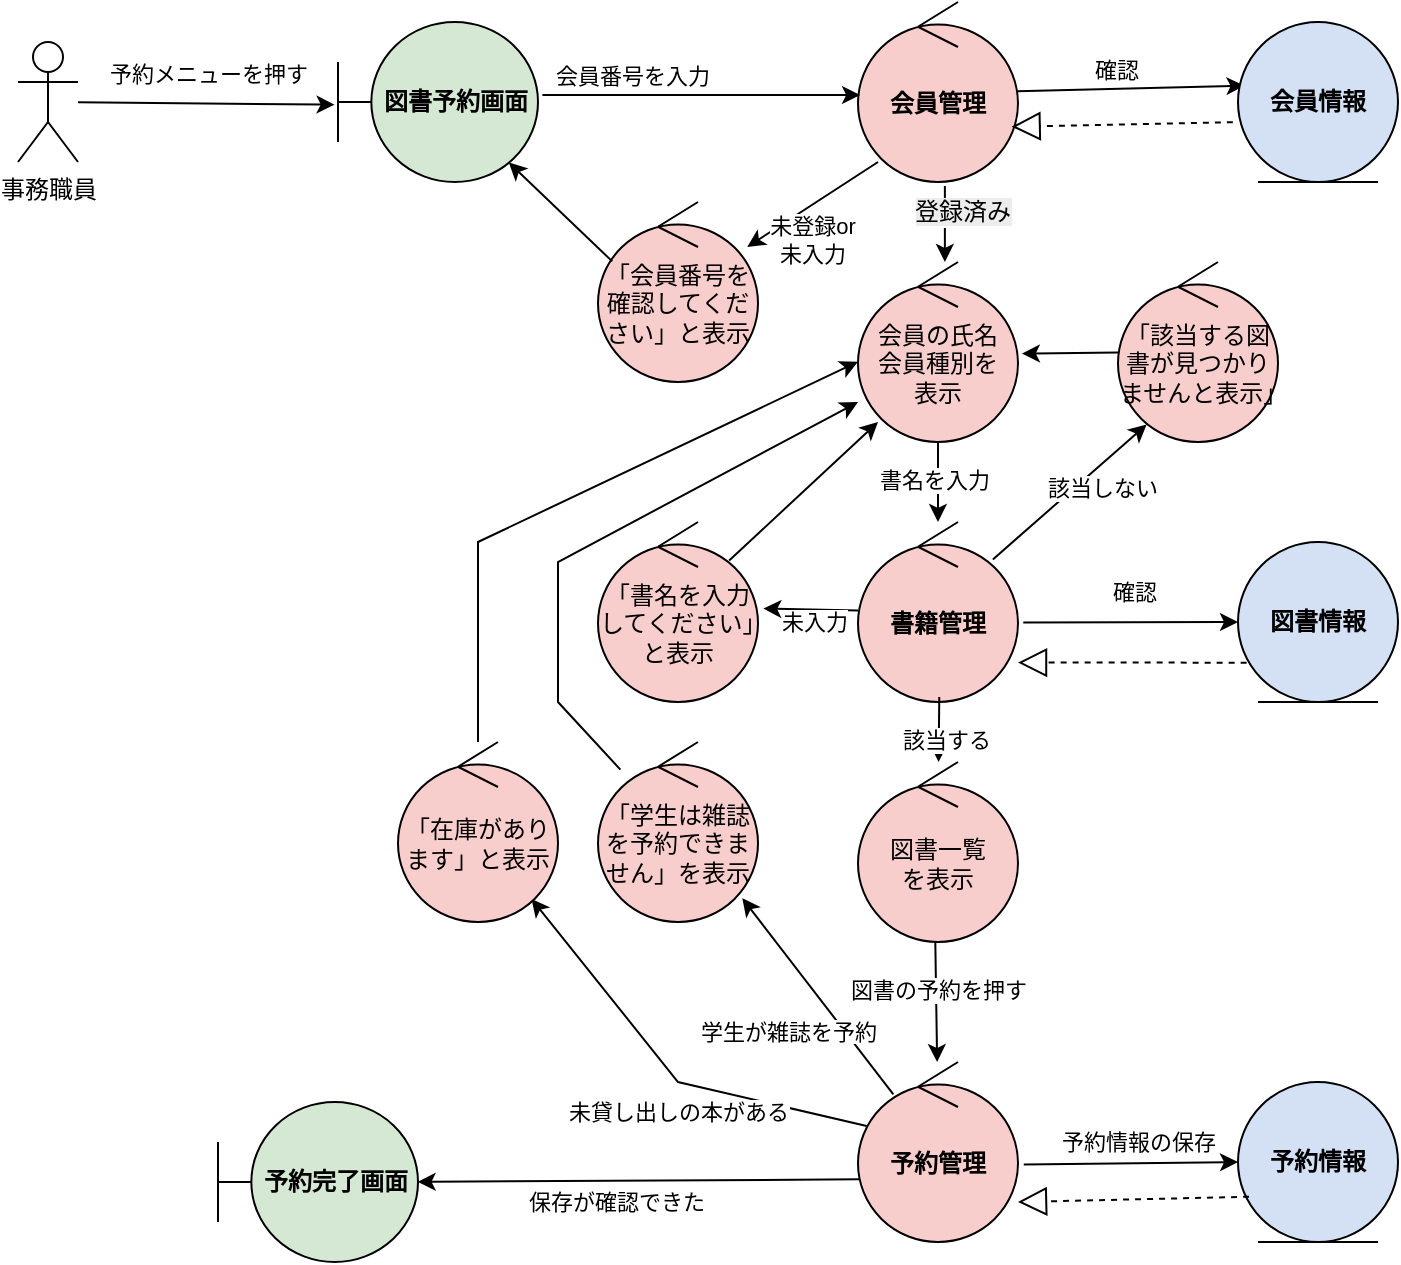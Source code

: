 <mxfile version="28.1.2">
  <diagram id="rwJtL-r9LXmEdRRuKoTJ" name="ページ1">
    <mxGraphModel dx="1464" dy="1906" grid="1" gridSize="10" guides="1" tooltips="1" connect="1" arrows="1" fold="1" page="1" pageScale="1" pageWidth="827" pageHeight="1169" math="0" shadow="0">
      <root>
        <mxCell id="0" />
        <mxCell id="1" parent="0" />
        <mxCell id="wmisGIE3uygCkkXU4CRx-2" value="事務職員" style="shape=umlActor;verticalLabelPosition=bottom;verticalAlign=top;html=1;" vertex="1" parent="1">
          <mxGeometry x="100" y="-310" width="30" height="60" as="geometry" />
        </mxCell>
        <mxCell id="wmisGIE3uygCkkXU4CRx-5" value="&lt;b&gt;図書予約画面&lt;/b&gt;" style="shape=umlBoundary;whiteSpace=wrap;html=1;fillColor=#D5E8D4;" vertex="1" parent="1">
          <mxGeometry x="260" y="-320" width="100" height="80" as="geometry" />
        </mxCell>
        <mxCell id="wmisGIE3uygCkkXU4CRx-8" style="edgeStyle=none;rounded=0;orthogonalLoop=1;jettySize=auto;html=1;entryX=-0.017;entryY=0.517;entryDx=0;entryDy=0;entryPerimeter=0;" edge="1" parent="1" source="wmisGIE3uygCkkXU4CRx-2" target="wmisGIE3uygCkkXU4CRx-5">
          <mxGeometry relative="1" as="geometry" />
        </mxCell>
        <mxCell id="wmisGIE3uygCkkXU4CRx-9" value="予約メニューを押す" style="edgeLabel;html=1;align=center;verticalAlign=middle;resizable=0;points=[];" vertex="1" connectable="0" parent="wmisGIE3uygCkkXU4CRx-8">
          <mxGeometry x="-0.033" y="2" relative="1" as="geometry">
            <mxPoint x="3" y="-13" as="offset" />
          </mxGeometry>
        </mxCell>
        <mxCell id="wmisGIE3uygCkkXU4CRx-10" value="&lt;div&gt;&lt;span style=&quot;background-color: transparent; color: light-dark(rgb(0, 0, 0), rgb(255, 255, 255));&quot;&gt;会員の氏名&lt;/span&gt;&lt;/div&gt;&lt;div&gt;会員種別を&lt;/div&gt;&lt;div&gt;表示&lt;/div&gt;" style="ellipse;shape=umlControl;whiteSpace=wrap;html=1;fillColor=#F8CECC;" vertex="1" parent="1">
          <mxGeometry x="520" y="-200" width="80" height="90" as="geometry" />
        </mxCell>
        <mxCell id="wmisGIE3uygCkkXU4CRx-11" style="edgeStyle=none;rounded=0;orthogonalLoop=1;jettySize=auto;html=1;entryX=0.041;entryY=0.398;entryDx=0;entryDy=0;exitX=0.996;exitY=0.496;exitDx=0;exitDy=0;exitPerimeter=0;entryPerimeter=0;" edge="1" parent="1" source="wmisGIE3uygCkkXU4CRx-21" target="wmisGIE3uygCkkXU4CRx-13">
          <mxGeometry relative="1" as="geometry">
            <mxPoint x="440" y="120" as="sourcePoint" />
            <mxPoint x="500" y="119.5" as="targetPoint" />
          </mxGeometry>
        </mxCell>
        <mxCell id="wmisGIE3uygCkkXU4CRx-12" value="確認" style="edgeLabel;html=1;align=center;verticalAlign=middle;resizable=0;points=[];" vertex="1" connectable="0" parent="wmisGIE3uygCkkXU4CRx-11">
          <mxGeometry x="-0.311" y="-1" relative="1" as="geometry">
            <mxPoint x="10" y="-11" as="offset" />
          </mxGeometry>
        </mxCell>
        <mxCell id="wmisGIE3uygCkkXU4CRx-17" style="edgeStyle=none;rounded=0;orthogonalLoop=1;jettySize=auto;html=1;" edge="1" parent="1" target="wmisGIE3uygCkkXU4CRx-20">
          <mxGeometry relative="1" as="geometry">
            <mxPoint x="640" y="270" as="targetPoint" />
            <mxPoint x="530" y="-250" as="sourcePoint" />
          </mxGeometry>
        </mxCell>
        <mxCell id="wmisGIE3uygCkkXU4CRx-19" value="未登録or&lt;div&gt;未入力&lt;/div&gt;" style="edgeLabel;html=1;align=center;verticalAlign=middle;resizable=0;points=[];" vertex="1" connectable="0" parent="wmisGIE3uygCkkXU4CRx-17">
          <mxGeometry x="-0.231" y="1" relative="1" as="geometry">
            <mxPoint x="-9" y="22" as="offset" />
          </mxGeometry>
        </mxCell>
        <mxCell id="wmisGIE3uygCkkXU4CRx-13" value="&lt;b&gt;会員情報&lt;/b&gt;" style="ellipse;shape=umlEntity;whiteSpace=wrap;html=1;fillColor=#D4E1F5;" vertex="1" parent="1">
          <mxGeometry x="710" y="-320" width="80" height="80" as="geometry" />
        </mxCell>
        <mxCell id="wmisGIE3uygCkkXU4CRx-15" style="edgeStyle=none;rounded=0;orthogonalLoop=1;jettySize=auto;html=1;entryX=0.543;entryY=0;entryDx=0;entryDy=0;entryPerimeter=0;exitX=0.543;exitY=1.022;exitDx=0;exitDy=0;exitPerimeter=0;" edge="1" parent="1" source="wmisGIE3uygCkkXU4CRx-21" target="wmisGIE3uygCkkXU4CRx-10">
          <mxGeometry relative="1" as="geometry" />
        </mxCell>
        <mxCell id="wmisGIE3uygCkkXU4CRx-18" value="&lt;span style=&quot;font-size: 12px; background-color: rgb(236, 236, 236);&quot;&gt;登録済み&lt;/span&gt;" style="edgeLabel;html=1;align=center;verticalAlign=middle;resizable=0;points=[];" vertex="1" connectable="0" parent="wmisGIE3uygCkkXU4CRx-15">
          <mxGeometry x="-0.015" y="-2" relative="1" as="geometry">
            <mxPoint x="10" y="-6" as="offset" />
          </mxGeometry>
        </mxCell>
        <mxCell id="wmisGIE3uygCkkXU4CRx-20" value="「会員番号を&lt;div&gt;確認してください」と表示&lt;/div&gt;" style="ellipse;shape=umlControl;whiteSpace=wrap;html=1;fillColor=#F8CECC;" vertex="1" parent="1">
          <mxGeometry x="390" y="-230" width="80" height="90" as="geometry" />
        </mxCell>
        <mxCell id="wmisGIE3uygCkkXU4CRx-21" value="&lt;b&gt;会員管理&lt;/b&gt;" style="ellipse;shape=umlControl;whiteSpace=wrap;html=1;fillColor=#F8CECC;" vertex="1" parent="1">
          <mxGeometry x="520" y="-330" width="80" height="90" as="geometry" />
        </mxCell>
        <mxCell id="wmisGIE3uygCkkXU4CRx-22" style="edgeStyle=none;rounded=0;orthogonalLoop=1;jettySize=auto;html=1;exitX=1.022;exitY=0.457;exitDx=0;exitDy=0;exitPerimeter=0;entryX=0.013;entryY=0.517;entryDx=0;entryDy=0;entryPerimeter=0;" edge="1" parent="1" source="wmisGIE3uygCkkXU4CRx-5" target="wmisGIE3uygCkkXU4CRx-21">
          <mxGeometry relative="1" as="geometry">
            <mxPoint x="260" y="180" as="sourcePoint" />
            <mxPoint x="370" y="118" as="targetPoint" />
            <Array as="points" />
          </mxGeometry>
        </mxCell>
        <mxCell id="wmisGIE3uygCkkXU4CRx-23" value="会員番号を入力" style="edgeLabel;html=1;align=center;verticalAlign=middle;resizable=0;points=[];" vertex="1" connectable="0" parent="wmisGIE3uygCkkXU4CRx-22">
          <mxGeometry x="-0.311" y="-1" relative="1" as="geometry">
            <mxPoint x="-10" y="-11" as="offset" />
          </mxGeometry>
        </mxCell>
        <mxCell id="wmisGIE3uygCkkXU4CRx-24" value="&lt;b&gt;予約完了画面&lt;/b&gt;" style="shape=umlBoundary;whiteSpace=wrap;html=1;fillColor=#D5E8D4;" vertex="1" parent="1">
          <mxGeometry x="200" y="220" width="100" height="80" as="geometry" />
        </mxCell>
        <mxCell id="wmisGIE3uygCkkXU4CRx-25" value="&lt;b&gt;予約情報&lt;/b&gt;" style="ellipse;shape=umlEntity;whiteSpace=wrap;html=1;fillColor=#D4E1F5;" vertex="1" parent="1">
          <mxGeometry x="710" y="210" width="80" height="80" as="geometry" />
        </mxCell>
        <mxCell id="wmisGIE3uygCkkXU4CRx-33" style="edgeStyle=none;rounded=0;orthogonalLoop=1;jettySize=auto;html=1;entryX=0;entryY=0.5;entryDx=0;entryDy=0;exitX=1.033;exitY=0.559;exitDx=0;exitDy=0;exitPerimeter=0;" edge="1" parent="1" source="wmisGIE3uygCkkXU4CRx-26" target="wmisGIE3uygCkkXU4CRx-28">
          <mxGeometry relative="1" as="geometry">
            <mxPoint x="600" y="-35" as="sourcePoint" />
          </mxGeometry>
        </mxCell>
        <mxCell id="wmisGIE3uygCkkXU4CRx-34" value="確認" style="edgeLabel;html=1;align=center;verticalAlign=middle;resizable=0;points=[];" vertex="1" connectable="0" parent="wmisGIE3uygCkkXU4CRx-33">
          <mxGeometry x="-0.208" y="1" relative="1" as="geometry">
            <mxPoint x="13" y="-14" as="offset" />
          </mxGeometry>
        </mxCell>
        <mxCell id="wmisGIE3uygCkkXU4CRx-43" style="edgeStyle=none;rounded=0;orthogonalLoop=1;jettySize=auto;html=1;entryX=1.033;entryY=0.481;entryDx=0;entryDy=0;entryPerimeter=0;" edge="1" parent="1" source="wmisGIE3uygCkkXU4CRx-26" target="wmisGIE3uygCkkXU4CRx-42">
          <mxGeometry relative="1" as="geometry" />
        </mxCell>
        <mxCell id="wmisGIE3uygCkkXU4CRx-44" value="未入力" style="edgeLabel;html=1;align=center;verticalAlign=middle;resizable=0;points=[];" vertex="1" connectable="0" parent="wmisGIE3uygCkkXU4CRx-43">
          <mxGeometry x="-0.27" y="-3" relative="1" as="geometry">
            <mxPoint x="-5" y="9" as="offset" />
          </mxGeometry>
        </mxCell>
        <mxCell id="wmisGIE3uygCkkXU4CRx-26" value="&lt;b&gt;書籍管理&lt;/b&gt;" style="ellipse;shape=umlControl;whiteSpace=wrap;html=1;fillColor=#F8CECC;" vertex="1" parent="1">
          <mxGeometry x="520" y="-70" width="80" height="90" as="geometry" />
        </mxCell>
        <mxCell id="wmisGIE3uygCkkXU4CRx-62" style="edgeStyle=none;rounded=0;orthogonalLoop=1;jettySize=auto;html=1;exitX=0.054;exitY=0.356;exitDx=0;exitDy=0;exitPerimeter=0;" edge="1" parent="1" source="wmisGIE3uygCkkXU4CRx-27" target="wmisGIE3uygCkkXU4CRx-60">
          <mxGeometry relative="1" as="geometry">
            <Array as="points">
              <mxPoint x="430" y="210" />
            </Array>
          </mxGeometry>
        </mxCell>
        <mxCell id="wmisGIE3uygCkkXU4CRx-27" value="&lt;b&gt;予約管理&lt;/b&gt;" style="ellipse;shape=umlControl;whiteSpace=wrap;html=1;fillColor=#F8CECC;" vertex="1" parent="1">
          <mxGeometry x="520" y="200" width="80" height="90" as="geometry" />
        </mxCell>
        <mxCell id="wmisGIE3uygCkkXU4CRx-28" value="&lt;b&gt;図書情報&lt;/b&gt;" style="ellipse;shape=umlEntity;whiteSpace=wrap;html=1;fillColor=#D4E1F5;" vertex="1" parent="1">
          <mxGeometry x="710" y="-60" width="80" height="80" as="geometry" />
        </mxCell>
        <mxCell id="wmisGIE3uygCkkXU4CRx-29" style="edgeStyle=none;rounded=0;orthogonalLoop=1;jettySize=auto;html=1;" edge="1" parent="1" source="wmisGIE3uygCkkXU4CRx-10" target="wmisGIE3uygCkkXU4CRx-26">
          <mxGeometry relative="1" as="geometry" />
        </mxCell>
        <mxCell id="wmisGIE3uygCkkXU4CRx-73" value="書名を入力" style="edgeLabel;html=1;align=center;verticalAlign=middle;resizable=0;points=[];" vertex="1" connectable="0" parent="wmisGIE3uygCkkXU4CRx-29">
          <mxGeometry x="-0.045" y="-2" relative="1" as="geometry">
            <mxPoint as="offset" />
          </mxGeometry>
        </mxCell>
        <mxCell id="wmisGIE3uygCkkXU4CRx-30" style="edgeStyle=none;rounded=0;orthogonalLoop=1;jettySize=auto;html=1;exitX=0.089;exitY=0.33;exitDx=0;exitDy=0;exitPerimeter=0;entryX=0.854;entryY=0.878;entryDx=0;entryDy=0;entryPerimeter=0;" edge="1" parent="1" source="wmisGIE3uygCkkXU4CRx-20" target="wmisGIE3uygCkkXU4CRx-5">
          <mxGeometry relative="1" as="geometry">
            <mxPoint x="370" y="-155" as="sourcePoint" />
          </mxGeometry>
        </mxCell>
        <mxCell id="wmisGIE3uygCkkXU4CRx-35" style="edgeStyle=none;rounded=0;orthogonalLoop=1;jettySize=auto;html=1;entryX=0;entryY=0.5;entryDx=0;entryDy=0;exitX=1.036;exitY=0.57;exitDx=0;exitDy=0;exitPerimeter=0;" edge="1" parent="1" source="wmisGIE3uygCkkXU4CRx-27" target="wmisGIE3uygCkkXU4CRx-25">
          <mxGeometry relative="1" as="geometry">
            <mxPoint x="600" y="320" as="sourcePoint" />
            <mxPoint x="516" y="310" as="targetPoint" />
          </mxGeometry>
        </mxCell>
        <mxCell id="wmisGIE3uygCkkXU4CRx-64" value="予約情報の保存" style="edgeLabel;html=1;align=center;verticalAlign=middle;resizable=0;points=[];" vertex="1" connectable="0" parent="wmisGIE3uygCkkXU4CRx-35">
          <mxGeometry x="-0.037" y="1" relative="1" as="geometry">
            <mxPoint x="5" y="-10" as="offset" />
          </mxGeometry>
        </mxCell>
        <mxCell id="wmisGIE3uygCkkXU4CRx-46" style="edgeStyle=none;rounded=0;orthogonalLoop=1;jettySize=auto;html=1;exitX=0.483;exitY=0.99;exitDx=0;exitDy=0;exitPerimeter=0;" edge="1" parent="1" source="wmisGIE3uygCkkXU4CRx-37" target="wmisGIE3uygCkkXU4CRx-27">
          <mxGeometry relative="1" as="geometry">
            <mxPoint x="280" y="135" as="targetPoint" />
            <Array as="points" />
          </mxGeometry>
        </mxCell>
        <mxCell id="wmisGIE3uygCkkXU4CRx-74" value="図書の予約を押す" style="edgeLabel;html=1;align=center;verticalAlign=middle;resizable=0;points=[];" vertex="1" connectable="0" parent="wmisGIE3uygCkkXU4CRx-46">
          <mxGeometry x="-0.224" y="3" relative="1" as="geometry">
            <mxPoint x="-2" y="1" as="offset" />
          </mxGeometry>
        </mxCell>
        <mxCell id="wmisGIE3uygCkkXU4CRx-37" value="図書一覧&lt;div&gt;を表示&lt;/div&gt;" style="ellipse;shape=umlControl;whiteSpace=wrap;html=1;fillColor=#F8CECC;" vertex="1" parent="1">
          <mxGeometry x="520" y="50" width="80" height="90" as="geometry" />
        </mxCell>
        <mxCell id="wmisGIE3uygCkkXU4CRx-39" style="edgeStyle=none;rounded=0;orthogonalLoop=1;jettySize=auto;html=1;exitX=0.508;exitY=0.972;exitDx=0;exitDy=0;exitPerimeter=0;" edge="1" parent="1" source="wmisGIE3uygCkkXU4CRx-26" target="wmisGIE3uygCkkXU4CRx-37">
          <mxGeometry relative="1" as="geometry">
            <mxPoint x="430" y="220" as="sourcePoint" />
          </mxGeometry>
        </mxCell>
        <mxCell id="wmisGIE3uygCkkXU4CRx-54" value="該当する" style="edgeLabel;html=1;align=center;verticalAlign=middle;resizable=0;points=[];" vertex="1" connectable="0" parent="wmisGIE3uygCkkXU4CRx-39">
          <mxGeometry x="0.326" y="3" relative="1" as="geometry">
            <mxPoint as="offset" />
          </mxGeometry>
        </mxCell>
        <mxCell id="wmisGIE3uygCkkXU4CRx-42" value="「書名を入力してください」&lt;div&gt;と表示&lt;/div&gt;" style="ellipse;shape=umlControl;whiteSpace=wrap;html=1;fillColor=#F8CECC;" vertex="1" parent="1">
          <mxGeometry x="390" y="-70" width="80" height="90" as="geometry" />
        </mxCell>
        <mxCell id="wmisGIE3uygCkkXU4CRx-47" value="" style="endArrow=block;dashed=1;endFill=0;endSize=12;html=1;rounded=0;exitX=-0.032;exitY=0.626;exitDx=0;exitDy=0;entryX=0.96;entryY=0.693;entryDx=0;entryDy=0;entryPerimeter=0;exitPerimeter=0;" edge="1" parent="1" source="wmisGIE3uygCkkXU4CRx-13" target="wmisGIE3uygCkkXU4CRx-21">
          <mxGeometry width="160" relative="1" as="geometry">
            <mxPoint x="420" y="39.33" as="sourcePoint" />
            <mxPoint x="470" y="-150" as="targetPoint" />
          </mxGeometry>
        </mxCell>
        <mxCell id="wmisGIE3uygCkkXU4CRx-50" value="「該当する図書が見つかりませんと表示」" style="ellipse;shape=umlControl;whiteSpace=wrap;html=1;fillColor=#F8CECC;" vertex="1" parent="1">
          <mxGeometry x="650" y="-200" width="80" height="90" as="geometry" />
        </mxCell>
        <mxCell id="wmisGIE3uygCkkXU4CRx-52" style="edgeStyle=none;rounded=0;orthogonalLoop=1;jettySize=auto;html=1;exitX=0.843;exitY=0.208;exitDx=0;exitDy=0;exitPerimeter=0;entryX=0.179;entryY=0.903;entryDx=0;entryDy=0;entryPerimeter=0;" edge="1" parent="1" source="wmisGIE3uygCkkXU4CRx-26" target="wmisGIE3uygCkkXU4CRx-50">
          <mxGeometry relative="1" as="geometry">
            <mxPoint x="710" y="-110" as="targetPoint" />
          </mxGeometry>
        </mxCell>
        <mxCell id="wmisGIE3uygCkkXU4CRx-53" value="該当しない" style="edgeLabel;html=1;align=center;verticalAlign=middle;resizable=0;points=[];" vertex="1" connectable="0" parent="wmisGIE3uygCkkXU4CRx-52">
          <mxGeometry x="0.162" y="1" relative="1" as="geometry">
            <mxPoint x="10" y="4" as="offset" />
          </mxGeometry>
        </mxCell>
        <mxCell id="wmisGIE3uygCkkXU4CRx-56" value="" style="endArrow=block;dashed=1;endFill=0;endSize=12;html=1;rounded=0;exitX=0.069;exitY=0.717;exitDx=0;exitDy=0;exitPerimeter=0;entryX=1;entryY=0.778;entryDx=0;entryDy=0;entryPerimeter=0;" edge="1" parent="1" source="wmisGIE3uygCkkXU4CRx-25" target="wmisGIE3uygCkkXU4CRx-27">
          <mxGeometry width="160" relative="1" as="geometry">
            <mxPoint x="577" y="530" as="sourcePoint" />
            <mxPoint x="600" y="337" as="targetPoint" />
          </mxGeometry>
        </mxCell>
        <mxCell id="wmisGIE3uygCkkXU4CRx-84" style="edgeStyle=none;rounded=0;orthogonalLoop=1;jettySize=auto;html=1;entryX=0;entryY=0.778;entryDx=0;entryDy=0;entryPerimeter=0;" edge="1" parent="1" source="wmisGIE3uygCkkXU4CRx-59" target="wmisGIE3uygCkkXU4CRx-10">
          <mxGeometry relative="1" as="geometry">
            <mxPoint x="380" y="-110" as="targetPoint" />
            <Array as="points">
              <mxPoint x="370" y="20" />
              <mxPoint x="370" y="-50" />
            </Array>
          </mxGeometry>
        </mxCell>
        <mxCell id="wmisGIE3uygCkkXU4CRx-59" value="「学生は雑誌を予約できません」を表示" style="ellipse;shape=umlControl;whiteSpace=wrap;html=1;fillColor=#F8CECC;" vertex="1" parent="1">
          <mxGeometry x="390" y="40" width="80" height="90" as="geometry" />
        </mxCell>
        <mxCell id="wmisGIE3uygCkkXU4CRx-86" style="edgeStyle=none;rounded=0;orthogonalLoop=1;jettySize=auto;html=1;entryX=0;entryY=0.554;entryDx=0;entryDy=0;entryPerimeter=0;" edge="1" parent="1" source="wmisGIE3uygCkkXU4CRx-60" target="wmisGIE3uygCkkXU4CRx-10">
          <mxGeometry relative="1" as="geometry">
            <mxPoint x="380" y="-120" as="targetPoint" />
            <Array as="points">
              <mxPoint x="330" y="-60" />
            </Array>
          </mxGeometry>
        </mxCell>
        <mxCell id="wmisGIE3uygCkkXU4CRx-60" value="「在庫があります」と表示" style="ellipse;shape=umlControl;whiteSpace=wrap;html=1;fillColor=#F8CECC;" vertex="1" parent="1">
          <mxGeometry x="290" y="40" width="80" height="90" as="geometry" />
        </mxCell>
        <mxCell id="wmisGIE3uygCkkXU4CRx-61" style="edgeStyle=none;rounded=0;orthogonalLoop=1;jettySize=auto;html=1;entryX=0.902;entryY=0.868;entryDx=0;entryDy=0;entryPerimeter=0;exitX=0.221;exitY=0.18;exitDx=0;exitDy=0;exitPerimeter=0;" edge="1" parent="1" source="wmisGIE3uygCkkXU4CRx-27" target="wmisGIE3uygCkkXU4CRx-59">
          <mxGeometry relative="1" as="geometry" />
        </mxCell>
        <mxCell id="wmisGIE3uygCkkXU4CRx-70" style="edgeStyle=none;rounded=0;orthogonalLoop=1;jettySize=auto;html=1;entryX=0.998;entryY=0.499;entryDx=0;entryDy=0;entryPerimeter=0;exitX=0.013;exitY=0.652;exitDx=0;exitDy=0;exitPerimeter=0;" edge="1" parent="1" source="wmisGIE3uygCkkXU4CRx-27" target="wmisGIE3uygCkkXU4CRx-24">
          <mxGeometry relative="1" as="geometry">
            <Array as="points" />
          </mxGeometry>
        </mxCell>
        <mxCell id="wmisGIE3uygCkkXU4CRx-71" value="保存が確認できた" style="edgeLabel;html=1;align=center;verticalAlign=middle;resizable=0;points=[];rotation=0;" vertex="1" connectable="0" parent="wmisGIE3uygCkkXU4CRx-70">
          <mxGeometry x="-0.048" y="-2" relative="1" as="geometry">
            <mxPoint x="-17" y="12" as="offset" />
          </mxGeometry>
        </mxCell>
        <mxCell id="wmisGIE3uygCkkXU4CRx-75" value="&lt;span style=&quot;font-size: 11px; background-color: rgb(255, 255, 255);&quot;&gt;未貸し出しの本がある&lt;/span&gt;" style="text;html=1;align=center;verticalAlign=middle;resizable=0;points=[];autosize=1;strokeColor=none;fillColor=none;" vertex="1" parent="1">
          <mxGeometry x="365" y="210" width="130" height="30" as="geometry" />
        </mxCell>
        <mxCell id="wmisGIE3uygCkkXU4CRx-77" value="&lt;span style=&quot;font-size: 11px; background-color: rgb(255, 255, 255);&quot;&gt;学生が雑誌を予約&lt;/span&gt;" style="text;html=1;align=center;verticalAlign=middle;resizable=0;points=[];autosize=1;strokeColor=none;fillColor=none;" vertex="1" parent="1">
          <mxGeometry x="430" y="170" width="110" height="30" as="geometry" />
        </mxCell>
        <mxCell id="wmisGIE3uygCkkXU4CRx-79" style="edgeStyle=none;rounded=0;orthogonalLoop=1;jettySize=auto;html=1;entryX=0.125;entryY=0.889;entryDx=0;entryDy=0;entryPerimeter=0;exitX=0.82;exitY=0.214;exitDx=0;exitDy=0;exitPerimeter=0;" edge="1" parent="1" source="wmisGIE3uygCkkXU4CRx-42" target="wmisGIE3uygCkkXU4CRx-10">
          <mxGeometry relative="1" as="geometry" />
        </mxCell>
        <mxCell id="wmisGIE3uygCkkXU4CRx-80" style="edgeStyle=none;rounded=0;orthogonalLoop=1;jettySize=auto;html=1;entryX=1.024;entryY=0.509;entryDx=0;entryDy=0;entryPerimeter=0;" edge="1" parent="1" source="wmisGIE3uygCkkXU4CRx-50" target="wmisGIE3uygCkkXU4CRx-10">
          <mxGeometry relative="1" as="geometry" />
        </mxCell>
        <mxCell id="wmisGIE3uygCkkXU4CRx-88" value="" style="endArrow=block;dashed=1;endFill=0;endSize=12;html=1;rounded=0;exitX=0.054;exitY=0.754;exitDx=0;exitDy=0;exitPerimeter=0;entryX=1;entryY=0.781;entryDx=0;entryDy=0;entryPerimeter=0;" edge="1" parent="1" source="wmisGIE3uygCkkXU4CRx-28" target="wmisGIE3uygCkkXU4CRx-26">
          <mxGeometry width="160" relative="1" as="geometry">
            <mxPoint x="746" y="10" as="sourcePoint" />
            <mxPoint x="630" y="13" as="targetPoint" />
          </mxGeometry>
        </mxCell>
      </root>
    </mxGraphModel>
  </diagram>
</mxfile>
